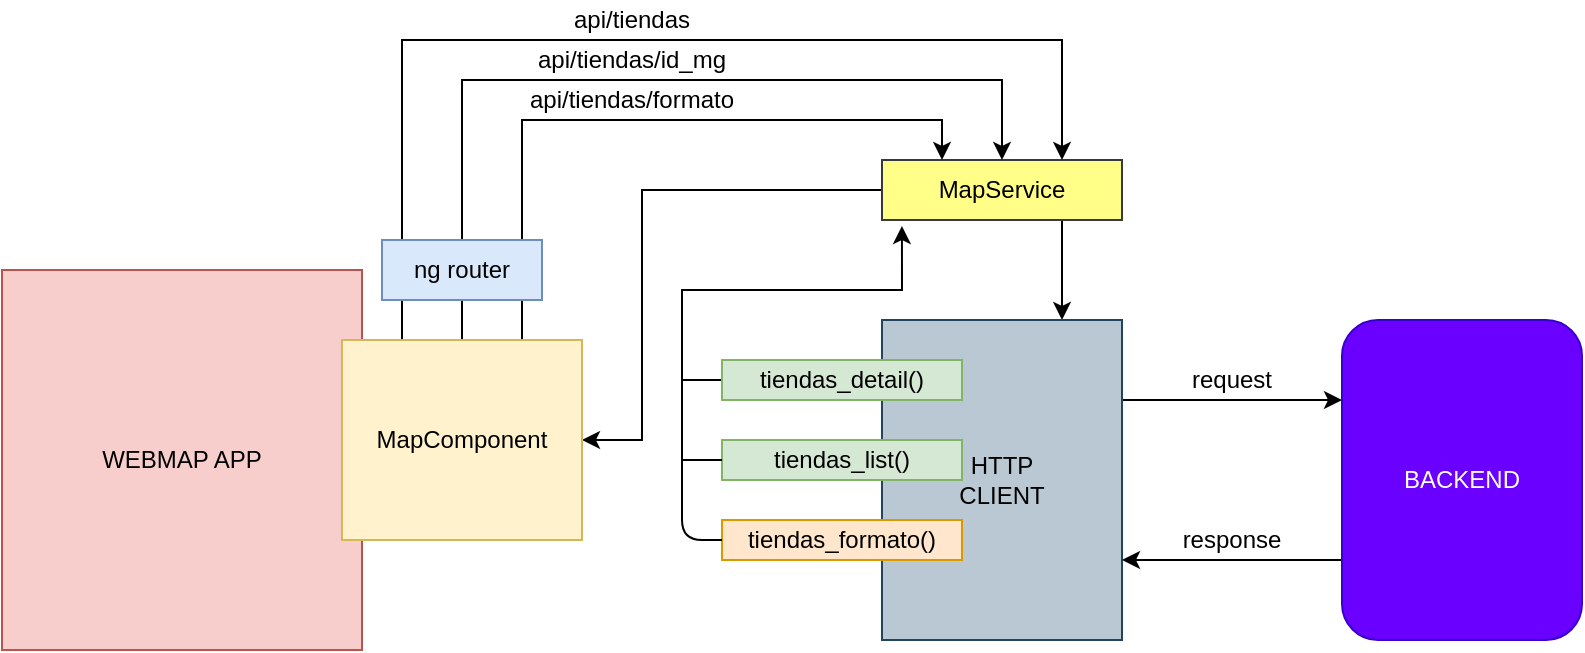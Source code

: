 <mxfile version="14.8.1" type="github">
  <diagram id="C5RBs43oDa-KdzZeNtuy" name="Page-1">
    <mxGraphModel dx="782" dy="513" grid="1" gridSize="10" guides="1" tooltips="1" connect="1" arrows="1" fold="1" page="1" pageScale="1" pageWidth="827" pageHeight="1169" math="0" shadow="0">
      <root>
        <mxCell id="WIyWlLk6GJQsqaUBKTNV-0" />
        <mxCell id="WIyWlLk6GJQsqaUBKTNV-1" parent="WIyWlLk6GJQsqaUBKTNV-0" />
        <mxCell id="CuYaLDb-GD5KMppmOmX9-0" value="WEBMAP APP" style="rounded=0;whiteSpace=wrap;html=1;fillColor=#f8cecc;strokeColor=#b85450;" parent="WIyWlLk6GJQsqaUBKTNV-1" vertex="1">
          <mxGeometry x="290" y="205" width="180" height="190" as="geometry" />
        </mxCell>
        <mxCell id="CuYaLDb-GD5KMppmOmX9-46" style="edgeStyle=orthogonalEdgeStyle;rounded=0;orthogonalLoop=1;jettySize=auto;html=1;exitX=0.75;exitY=1;exitDx=0;exitDy=0;entryX=0.75;entryY=0;entryDx=0;entryDy=0;" parent="WIyWlLk6GJQsqaUBKTNV-1" source="CuYaLDb-GD5KMppmOmX9-4" target="CuYaLDb-GD5KMppmOmX9-5" edge="1">
          <mxGeometry relative="1" as="geometry" />
        </mxCell>
        <mxCell id="CuYaLDb-GD5KMppmOmX9-58" style="edgeStyle=orthogonalEdgeStyle;rounded=0;orthogonalLoop=1;jettySize=auto;html=1;exitX=0;exitY=0.5;exitDx=0;exitDy=0;entryX=1;entryY=0.5;entryDx=0;entryDy=0;" parent="WIyWlLk6GJQsqaUBKTNV-1" source="CuYaLDb-GD5KMppmOmX9-4" target="CuYaLDb-GD5KMppmOmX9-14" edge="1">
          <mxGeometry relative="1" as="geometry">
            <Array as="points">
              <mxPoint x="610" y="165" />
              <mxPoint x="610" y="290" />
            </Array>
          </mxGeometry>
        </mxCell>
        <mxCell id="CuYaLDb-GD5KMppmOmX9-4" value="MapService" style="rounded=0;whiteSpace=wrap;html=1;fillColor=#ffff88;strokeColor=#36393d;" parent="WIyWlLk6GJQsqaUBKTNV-1" vertex="1">
          <mxGeometry x="730" y="150" width="120" height="30" as="geometry" />
        </mxCell>
        <mxCell id="CuYaLDb-GD5KMppmOmX9-27" style="edgeStyle=orthogonalEdgeStyle;rounded=0;orthogonalLoop=1;jettySize=auto;html=1;exitX=1;exitY=0.25;exitDx=0;exitDy=0;entryX=0;entryY=0.25;entryDx=0;entryDy=0;" parent="WIyWlLk6GJQsqaUBKTNV-1" source="CuYaLDb-GD5KMppmOmX9-5" target="CuYaLDb-GD5KMppmOmX9-6" edge="1">
          <mxGeometry relative="1" as="geometry" />
        </mxCell>
        <mxCell id="CuYaLDb-GD5KMppmOmX9-5" value="HTTP&lt;br&gt;CLIENT" style="rounded=0;whiteSpace=wrap;html=1;fillColor=#bac8d3;strokeColor=#23445d;" parent="WIyWlLk6GJQsqaUBKTNV-1" vertex="1">
          <mxGeometry x="730" y="230" width="120" height="160" as="geometry" />
        </mxCell>
        <mxCell id="CuYaLDb-GD5KMppmOmX9-28" style="edgeStyle=orthogonalEdgeStyle;rounded=0;orthogonalLoop=1;jettySize=auto;html=1;exitX=0;exitY=0.75;exitDx=0;exitDy=0;entryX=1;entryY=0.75;entryDx=0;entryDy=0;" parent="WIyWlLk6GJQsqaUBKTNV-1" source="CuYaLDb-GD5KMppmOmX9-6" target="CuYaLDb-GD5KMppmOmX9-5" edge="1">
          <mxGeometry relative="1" as="geometry" />
        </mxCell>
        <mxCell id="CuYaLDb-GD5KMppmOmX9-6" value="BACKEND" style="rounded=1;whiteSpace=wrap;html=1;fillColor=#6a00ff;strokeColor=#3700CC;fontColor=#ffffff;" parent="WIyWlLk6GJQsqaUBKTNV-1" vertex="1">
          <mxGeometry x="960" y="230" width="120" height="160" as="geometry" />
        </mxCell>
        <mxCell id="CuYaLDb-GD5KMppmOmX9-11" value="request" style="text;html=1;strokeColor=none;fillColor=none;align=center;verticalAlign=middle;whiteSpace=wrap;rounded=0;" parent="WIyWlLk6GJQsqaUBKTNV-1" vertex="1">
          <mxGeometry x="880" y="250" width="50" height="20" as="geometry" />
        </mxCell>
        <mxCell id="CuYaLDb-GD5KMppmOmX9-12" value="response" style="text;html=1;strokeColor=none;fillColor=none;align=center;verticalAlign=middle;whiteSpace=wrap;rounded=0;" parent="WIyWlLk6GJQsqaUBKTNV-1" vertex="1">
          <mxGeometry x="880" y="330" width="50" height="20" as="geometry" />
        </mxCell>
        <mxCell id="CuYaLDb-GD5KMppmOmX9-38" style="edgeStyle=orthogonalEdgeStyle;rounded=0;orthogonalLoop=1;jettySize=auto;html=1;exitX=0.25;exitY=0;exitDx=0;exitDy=0;entryX=0.75;entryY=0;entryDx=0;entryDy=0;" parent="WIyWlLk6GJQsqaUBKTNV-1" source="CuYaLDb-GD5KMppmOmX9-14" target="CuYaLDb-GD5KMppmOmX9-4" edge="1">
          <mxGeometry relative="1" as="geometry">
            <Array as="points">
              <mxPoint x="490" y="90" />
              <mxPoint x="820" y="90" />
            </Array>
          </mxGeometry>
        </mxCell>
        <mxCell id="CuYaLDb-GD5KMppmOmX9-39" style="edgeStyle=orthogonalEdgeStyle;rounded=0;orthogonalLoop=1;jettySize=auto;html=1;exitX=0.5;exitY=0;exitDx=0;exitDy=0;entryX=0.5;entryY=0;entryDx=0;entryDy=0;" parent="WIyWlLk6GJQsqaUBKTNV-1" source="CuYaLDb-GD5KMppmOmX9-14" target="CuYaLDb-GD5KMppmOmX9-4" edge="1">
          <mxGeometry relative="1" as="geometry">
            <Array as="points">
              <mxPoint x="520" y="110" />
              <mxPoint x="790" y="110" />
            </Array>
          </mxGeometry>
        </mxCell>
        <mxCell id="CuYaLDb-GD5KMppmOmX9-40" style="edgeStyle=orthogonalEdgeStyle;rounded=0;orthogonalLoop=1;jettySize=auto;html=1;exitX=0.75;exitY=0;exitDx=0;exitDy=0;entryX=0.25;entryY=0;entryDx=0;entryDy=0;" parent="WIyWlLk6GJQsqaUBKTNV-1" source="CuYaLDb-GD5KMppmOmX9-14" target="CuYaLDb-GD5KMppmOmX9-4" edge="1">
          <mxGeometry relative="1" as="geometry" />
        </mxCell>
        <mxCell id="CuYaLDb-GD5KMppmOmX9-14" value="MapComponent" style="rounded=0;whiteSpace=wrap;html=1;fillColor=#fff2cc;strokeColor=#d6b656;" parent="WIyWlLk6GJQsqaUBKTNV-1" vertex="1">
          <mxGeometry x="460" y="240" width="120" height="100" as="geometry" />
        </mxCell>
        <mxCell id="CuYaLDb-GD5KMppmOmX9-48" style="edgeStyle=orthogonalEdgeStyle;rounded=0;orthogonalLoop=1;jettySize=auto;html=1;exitX=0;exitY=0.5;exitDx=0;exitDy=0;entryX=0.083;entryY=1.1;entryDx=0;entryDy=0;entryPerimeter=0;" parent="WIyWlLk6GJQsqaUBKTNV-1" source="CuYaLDb-GD5KMppmOmX9-29" target="CuYaLDb-GD5KMppmOmX9-4" edge="1">
          <mxGeometry relative="1" as="geometry" />
        </mxCell>
        <mxCell id="CuYaLDb-GD5KMppmOmX9-29" value="tiendas_detail()" style="rounded=0;whiteSpace=wrap;html=1;fillColor=#d5e8d4;strokeColor=#82b366;" parent="WIyWlLk6GJQsqaUBKTNV-1" vertex="1">
          <mxGeometry x="650" y="250" width="120" height="20" as="geometry" />
        </mxCell>
        <mxCell id="CuYaLDb-GD5KMppmOmX9-30" value="tiendas_list()" style="rounded=0;whiteSpace=wrap;html=1;fillColor=#d5e8d4;strokeColor=#82b366;" parent="WIyWlLk6GJQsqaUBKTNV-1" vertex="1">
          <mxGeometry x="650" y="290" width="120" height="20" as="geometry" />
        </mxCell>
        <mxCell id="CuYaLDb-GD5KMppmOmX9-31" value="tiendas_formato()" style="rounded=0;whiteSpace=wrap;html=1;fillColor=#ffe6cc;strokeColor=#d79b00;" parent="WIyWlLk6GJQsqaUBKTNV-1" vertex="1">
          <mxGeometry x="650" y="330" width="120" height="20" as="geometry" />
        </mxCell>
        <mxCell id="CuYaLDb-GD5KMppmOmX9-54" value="" style="endArrow=none;html=1;exitX=0;exitY=0.5;exitDx=0;exitDy=0;" parent="WIyWlLk6GJQsqaUBKTNV-1" source="CuYaLDb-GD5KMppmOmX9-31" edge="1">
          <mxGeometry width="50" height="50" relative="1" as="geometry">
            <mxPoint x="630" y="340" as="sourcePoint" />
            <mxPoint x="630" y="260" as="targetPoint" />
            <Array as="points">
              <mxPoint x="630" y="340" />
            </Array>
          </mxGeometry>
        </mxCell>
        <mxCell id="CuYaLDb-GD5KMppmOmX9-56" value="" style="endArrow=none;html=1;entryX=0;entryY=0.5;entryDx=0;entryDy=0;" parent="WIyWlLk6GJQsqaUBKTNV-1" target="CuYaLDb-GD5KMppmOmX9-30" edge="1">
          <mxGeometry width="50" height="50" relative="1" as="geometry">
            <mxPoint x="630" y="300" as="sourcePoint" />
            <mxPoint x="670" y="250" as="targetPoint" />
          </mxGeometry>
        </mxCell>
        <mxCell id="CuYaLDb-GD5KMppmOmX9-2" value="ng router" style="rounded=0;whiteSpace=wrap;html=1;fillColor=#dae8fc;strokeColor=#6c8ebf;" parent="WIyWlLk6GJQsqaUBKTNV-1" vertex="1">
          <mxGeometry x="480" y="190" width="80" height="30" as="geometry" />
        </mxCell>
        <mxCell id="CuYaLDb-GD5KMppmOmX9-59" value="api/tiendas" style="text;html=1;strokeColor=none;fillColor=none;align=center;verticalAlign=middle;whiteSpace=wrap;rounded=0;" parent="WIyWlLk6GJQsqaUBKTNV-1" vertex="1">
          <mxGeometry x="550" y="70" width="110" height="20" as="geometry" />
        </mxCell>
        <mxCell id="ZllVftjIpzfSR4MXSXE6-0" value="api/tiendas/id_mg" style="text;html=1;strokeColor=none;fillColor=none;align=center;verticalAlign=middle;whiteSpace=wrap;rounded=0;" vertex="1" parent="WIyWlLk6GJQsqaUBKTNV-1">
          <mxGeometry x="550" y="90" width="110" height="20" as="geometry" />
        </mxCell>
        <mxCell id="ZllVftjIpzfSR4MXSXE6-2" value="api/tiendas/formato" style="text;html=1;strokeColor=none;fillColor=none;align=center;verticalAlign=middle;whiteSpace=wrap;rounded=0;" vertex="1" parent="WIyWlLk6GJQsqaUBKTNV-1">
          <mxGeometry x="550" y="110" width="110" height="20" as="geometry" />
        </mxCell>
      </root>
    </mxGraphModel>
  </diagram>
</mxfile>
